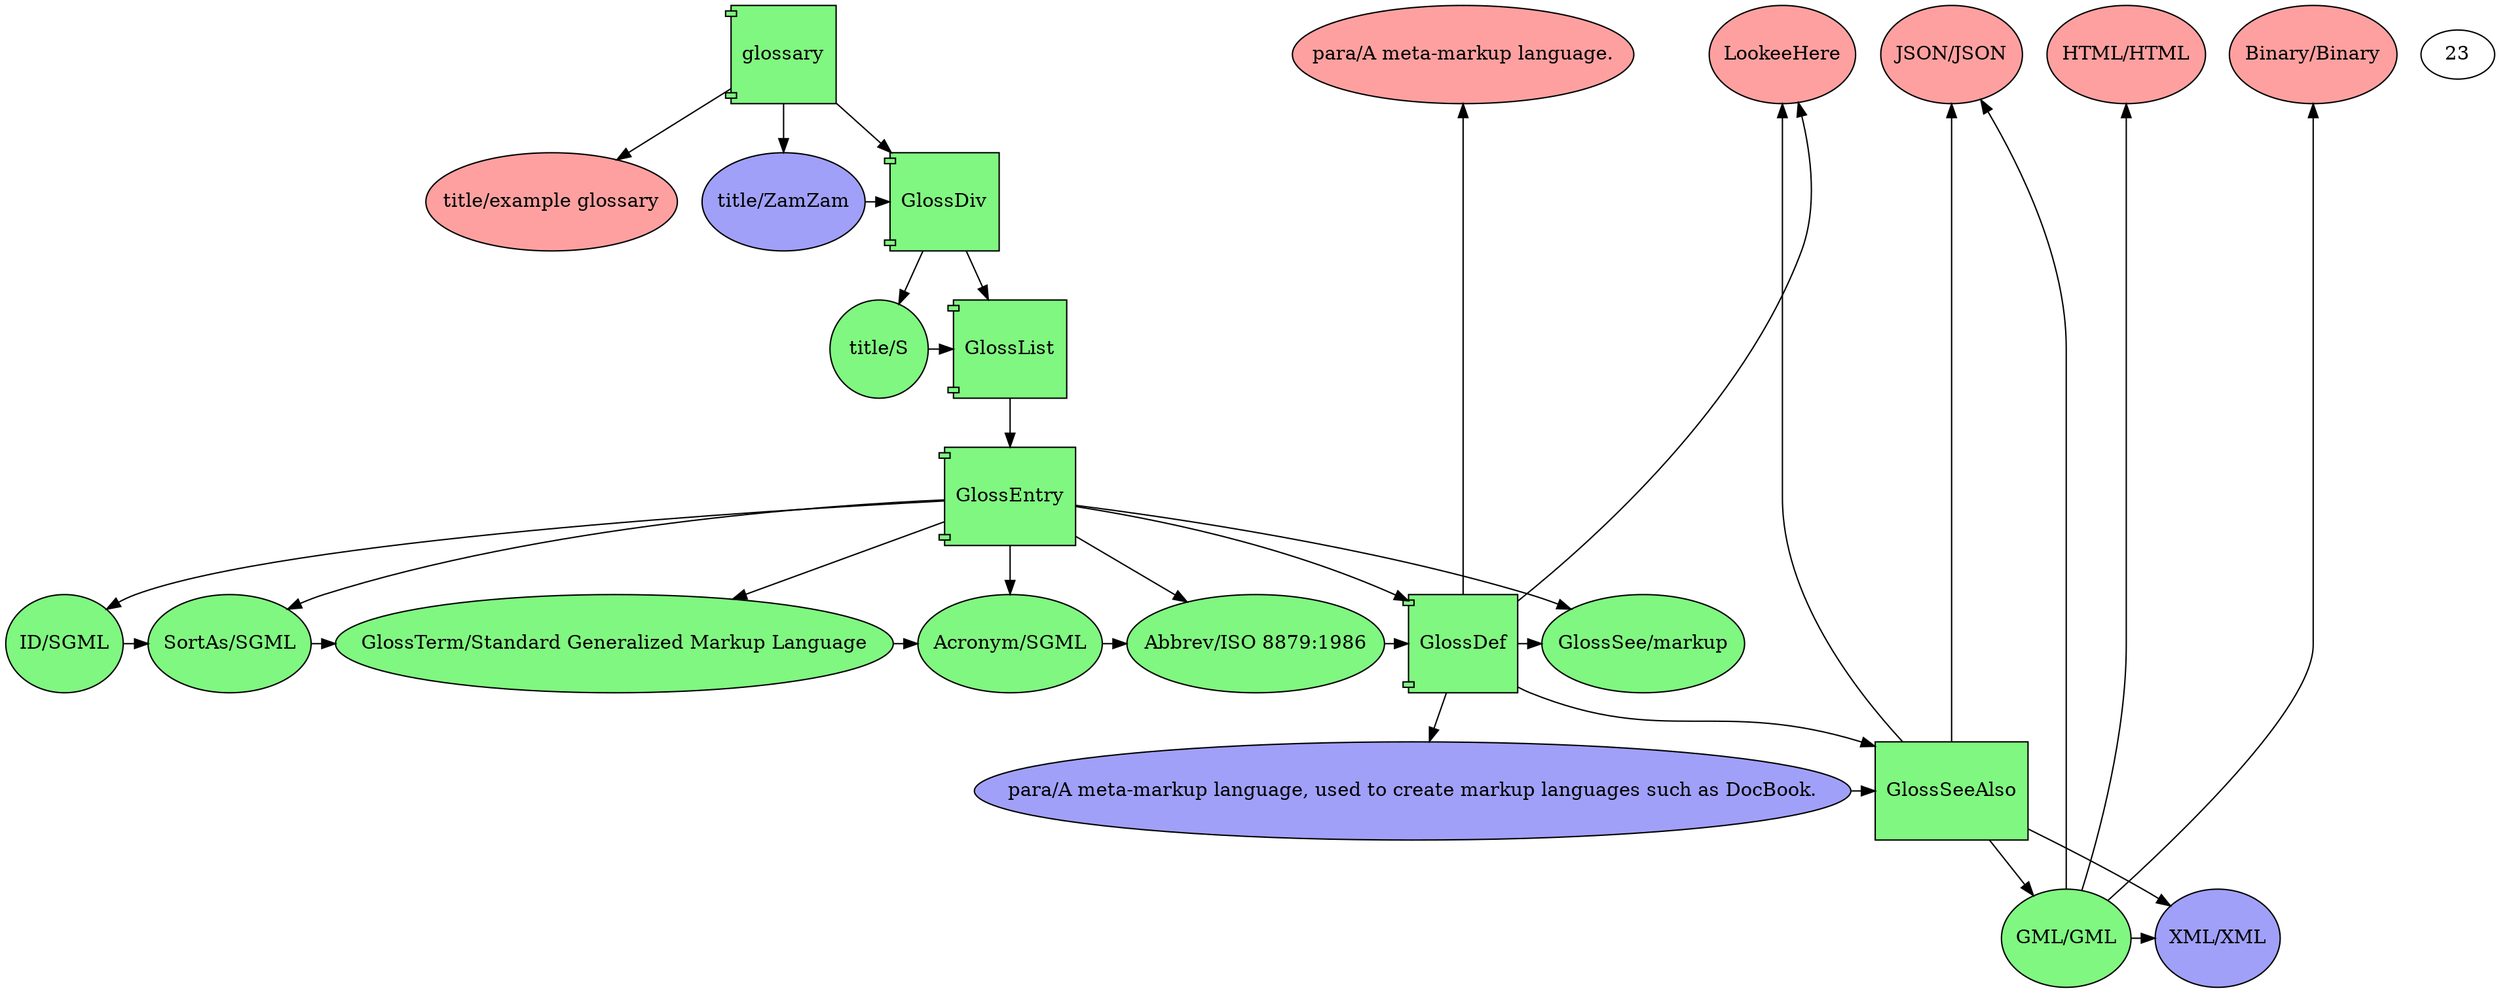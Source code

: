 digraph G {
0[label=glossary,shape=component,width=1,height=1,fillcolor="#00ef007f",color=black,style=filled];
1[label="title/ZamZam",shape=ellipse,width=1,height=1,fillcolor="#0000ee5f",color=black,style=filled];
2[label=GlossDiv,shape=component,width=1,height=1,fillcolor="#00ef007f",color=black,style=filled];
3[label="title/S",shape=ellipse,width=1,height=1,fillcolor="#00ef007f",color=black,style=filled];
4[label=GlossList,shape=component,width=1,height=1,fillcolor="#00ef007f",color=black,style=filled];
5[label=GlossEntry,shape=component,width=1,height=1,fillcolor="#00ef007f",color=black,style=filled];
6[label="ID/SGML",shape=ellipse,width=1,height=1,fillcolor="#00ef007f",color=black,style=filled];
7[label="SortAs/SGML",shape=ellipse,width=1,height=1,fillcolor="#00ef007f",color=black,style=filled];
8[label="GlossTerm/Standard Generalized Markup Language",shape=ellipse,width=1,height=1,fillcolor="#00ef007f",color=black,style=filled];
9[label="Acronym/SGML",shape=ellipse,width=1,height=1,fillcolor="#00ef007f",color=black,style=filled];
10[label="Abbrev/ISO 8879:1986",shape=ellipse,width=1,height=1,fillcolor="#00ef007f",color=black,style=filled];
11[label=GlossDef,shape=component,width=1,height=1,fillcolor="#00ef007f",color=black,style=filled];
12[label="para/A meta-markup language, used to create markup languages such as DocBook.",shape=ellipse,width=1,height=1,fillcolor="#0000ee5f",color=black,style=filled];
13[label=GlossSeeAlso,shape=box,width=1,height=1,fillcolor="#00ef007f",color=black,style=filled];
14[label="GML/GML",shape=ellipse,width=1,height=1,fillcolor="#00ef007f",color=black,style=filled];
15[label="XML/XML",shape=ellipse,width=1,height=1,fillcolor="#0000ee5f",color=black,style=filled];
16[label="GlossSee/markup",shape=ellipse,width=1,height=1,fillcolor="#00ef007f",color=black,style=filled];
17[label="title/example glossary",shape=ellipse,width=1,height=1,fillcolor="#fe00005f",color=black,style=filled];
18[label="para/A meta-markup language.",shape=ellipse,width=1,height=1,fillcolor="#fe00005f",color=black,style=filled];
19[label="JSON/JSON",shape=ellipse,width=1,height=1,fillcolor="#fe00005f",color=black,style=filled];
20[label="HTML/HTML",shape=ellipse,width=1,height=1,fillcolor="#fe00005f",color=black,style=filled];
21[label="Binary/Binary",shape=ellipse,width=1,height=1,fillcolor="#fe00005f",color=black,style=filled];
22[label=LookeeHere,shape=ellipse,width=1,height=1,fillcolor="#fe00005f",color=black,style=filled];
0->1 ;
1->2 ;
0->2 ;
2->3 ;
3->4 ;
2->4 ;
4->5 ;
5->6 ;
5->7 ;
6->7 ;
5->8 ;
7->8 ;
5->9 ;
8->9 ;
5->10 ;
9->10 ;
10->11 ;
5->11 ;
11->12 ;
11->13 ;
12->13 ;
13->14 ;
13->15 ;
14->15 ;
5->16 ;
11->16 ;
0->17 ;
11->18 ;
13->19 ;
14->19 ;
14->20 ;
14->21 ;
11->22 ;
13->22 ;
{ rank=same 0,18,19,20,21,22,23}
{ rank=same 1,2}
{ rank=same 3,4}
{ rank=same 5}
{ rank=same 6,7,8,9,10,11,16}
{ rank=same 12,13}
{ rank=same 14,15}
}

